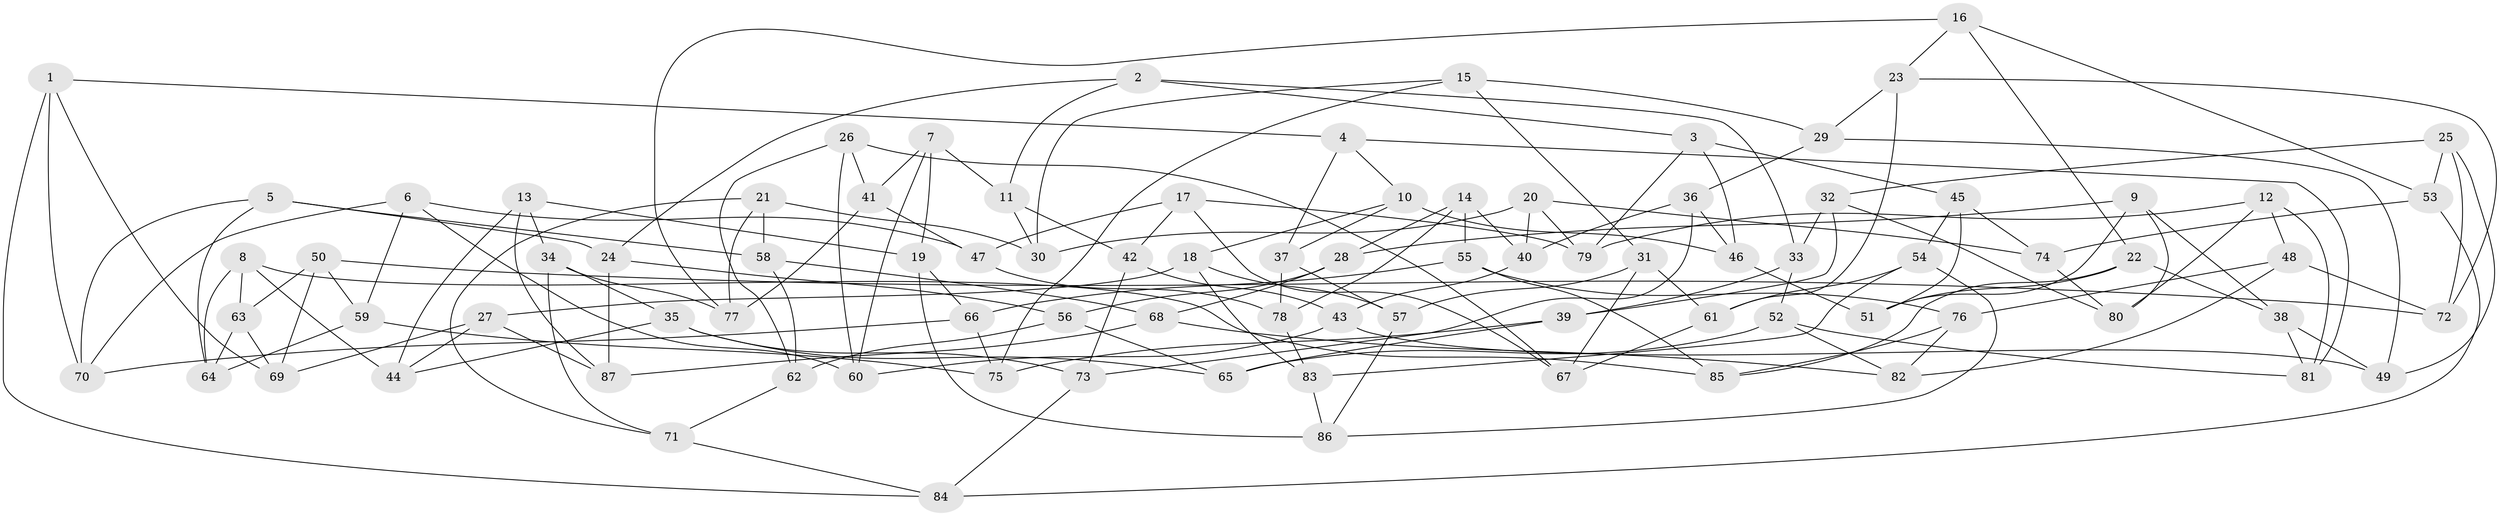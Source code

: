 // coarse degree distribution, {4: 0.5573770491803278, 3: 0.09836065573770492, 6: 0.21311475409836064, 5: 0.13114754098360656}
// Generated by graph-tools (version 1.1) at 2025/38/03/04/25 23:38:07]
// undirected, 87 vertices, 174 edges
graph export_dot {
  node [color=gray90,style=filled];
  1;
  2;
  3;
  4;
  5;
  6;
  7;
  8;
  9;
  10;
  11;
  12;
  13;
  14;
  15;
  16;
  17;
  18;
  19;
  20;
  21;
  22;
  23;
  24;
  25;
  26;
  27;
  28;
  29;
  30;
  31;
  32;
  33;
  34;
  35;
  36;
  37;
  38;
  39;
  40;
  41;
  42;
  43;
  44;
  45;
  46;
  47;
  48;
  49;
  50;
  51;
  52;
  53;
  54;
  55;
  56;
  57;
  58;
  59;
  60;
  61;
  62;
  63;
  64;
  65;
  66;
  67;
  68;
  69;
  70;
  71;
  72;
  73;
  74;
  75;
  76;
  77;
  78;
  79;
  80;
  81;
  82;
  83;
  84;
  85;
  86;
  87;
  1 -- 69;
  1 -- 84;
  1 -- 70;
  1 -- 4;
  2 -- 24;
  2 -- 33;
  2 -- 11;
  2 -- 3;
  3 -- 46;
  3 -- 79;
  3 -- 45;
  4 -- 10;
  4 -- 81;
  4 -- 37;
  5 -- 70;
  5 -- 58;
  5 -- 24;
  5 -- 64;
  6 -- 59;
  6 -- 47;
  6 -- 70;
  6 -- 60;
  7 -- 19;
  7 -- 41;
  7 -- 60;
  7 -- 11;
  8 -- 63;
  8 -- 64;
  8 -- 44;
  8 -- 85;
  9 -- 28;
  9 -- 51;
  9 -- 80;
  9 -- 38;
  10 -- 18;
  10 -- 46;
  10 -- 37;
  11 -- 30;
  11 -- 42;
  12 -- 80;
  12 -- 79;
  12 -- 48;
  12 -- 81;
  13 -- 44;
  13 -- 87;
  13 -- 19;
  13 -- 34;
  14 -- 78;
  14 -- 55;
  14 -- 40;
  14 -- 28;
  15 -- 31;
  15 -- 75;
  15 -- 29;
  15 -- 30;
  16 -- 53;
  16 -- 22;
  16 -- 77;
  16 -- 23;
  17 -- 79;
  17 -- 42;
  17 -- 67;
  17 -- 47;
  18 -- 83;
  18 -- 57;
  18 -- 27;
  19 -- 86;
  19 -- 66;
  20 -- 79;
  20 -- 74;
  20 -- 30;
  20 -- 40;
  21 -- 71;
  21 -- 77;
  21 -- 58;
  21 -- 30;
  22 -- 85;
  22 -- 38;
  22 -- 51;
  23 -- 61;
  23 -- 29;
  23 -- 72;
  24 -- 56;
  24 -- 87;
  25 -- 53;
  25 -- 72;
  25 -- 49;
  25 -- 32;
  26 -- 62;
  26 -- 60;
  26 -- 41;
  26 -- 67;
  27 -- 44;
  27 -- 69;
  27 -- 87;
  28 -- 68;
  28 -- 56;
  29 -- 36;
  29 -- 49;
  31 -- 57;
  31 -- 61;
  31 -- 67;
  32 -- 80;
  32 -- 33;
  32 -- 39;
  33 -- 52;
  33 -- 39;
  34 -- 35;
  34 -- 71;
  34 -- 77;
  35 -- 73;
  35 -- 44;
  35 -- 65;
  36 -- 46;
  36 -- 73;
  36 -- 40;
  37 -- 78;
  37 -- 57;
  38 -- 81;
  38 -- 49;
  39 -- 75;
  39 -- 65;
  40 -- 43;
  41 -- 47;
  41 -- 77;
  42 -- 43;
  42 -- 73;
  43 -- 49;
  43 -- 60;
  45 -- 54;
  45 -- 74;
  45 -- 51;
  46 -- 51;
  47 -- 78;
  48 -- 82;
  48 -- 72;
  48 -- 76;
  50 -- 72;
  50 -- 59;
  50 -- 63;
  50 -- 69;
  52 -- 81;
  52 -- 65;
  52 -- 82;
  53 -- 74;
  53 -- 84;
  54 -- 61;
  54 -- 83;
  54 -- 86;
  55 -- 76;
  55 -- 66;
  55 -- 85;
  56 -- 62;
  56 -- 65;
  57 -- 86;
  58 -- 68;
  58 -- 62;
  59 -- 75;
  59 -- 64;
  61 -- 67;
  62 -- 71;
  63 -- 64;
  63 -- 69;
  66 -- 70;
  66 -- 75;
  68 -- 82;
  68 -- 87;
  71 -- 84;
  73 -- 84;
  74 -- 80;
  76 -- 85;
  76 -- 82;
  78 -- 83;
  83 -- 86;
}
